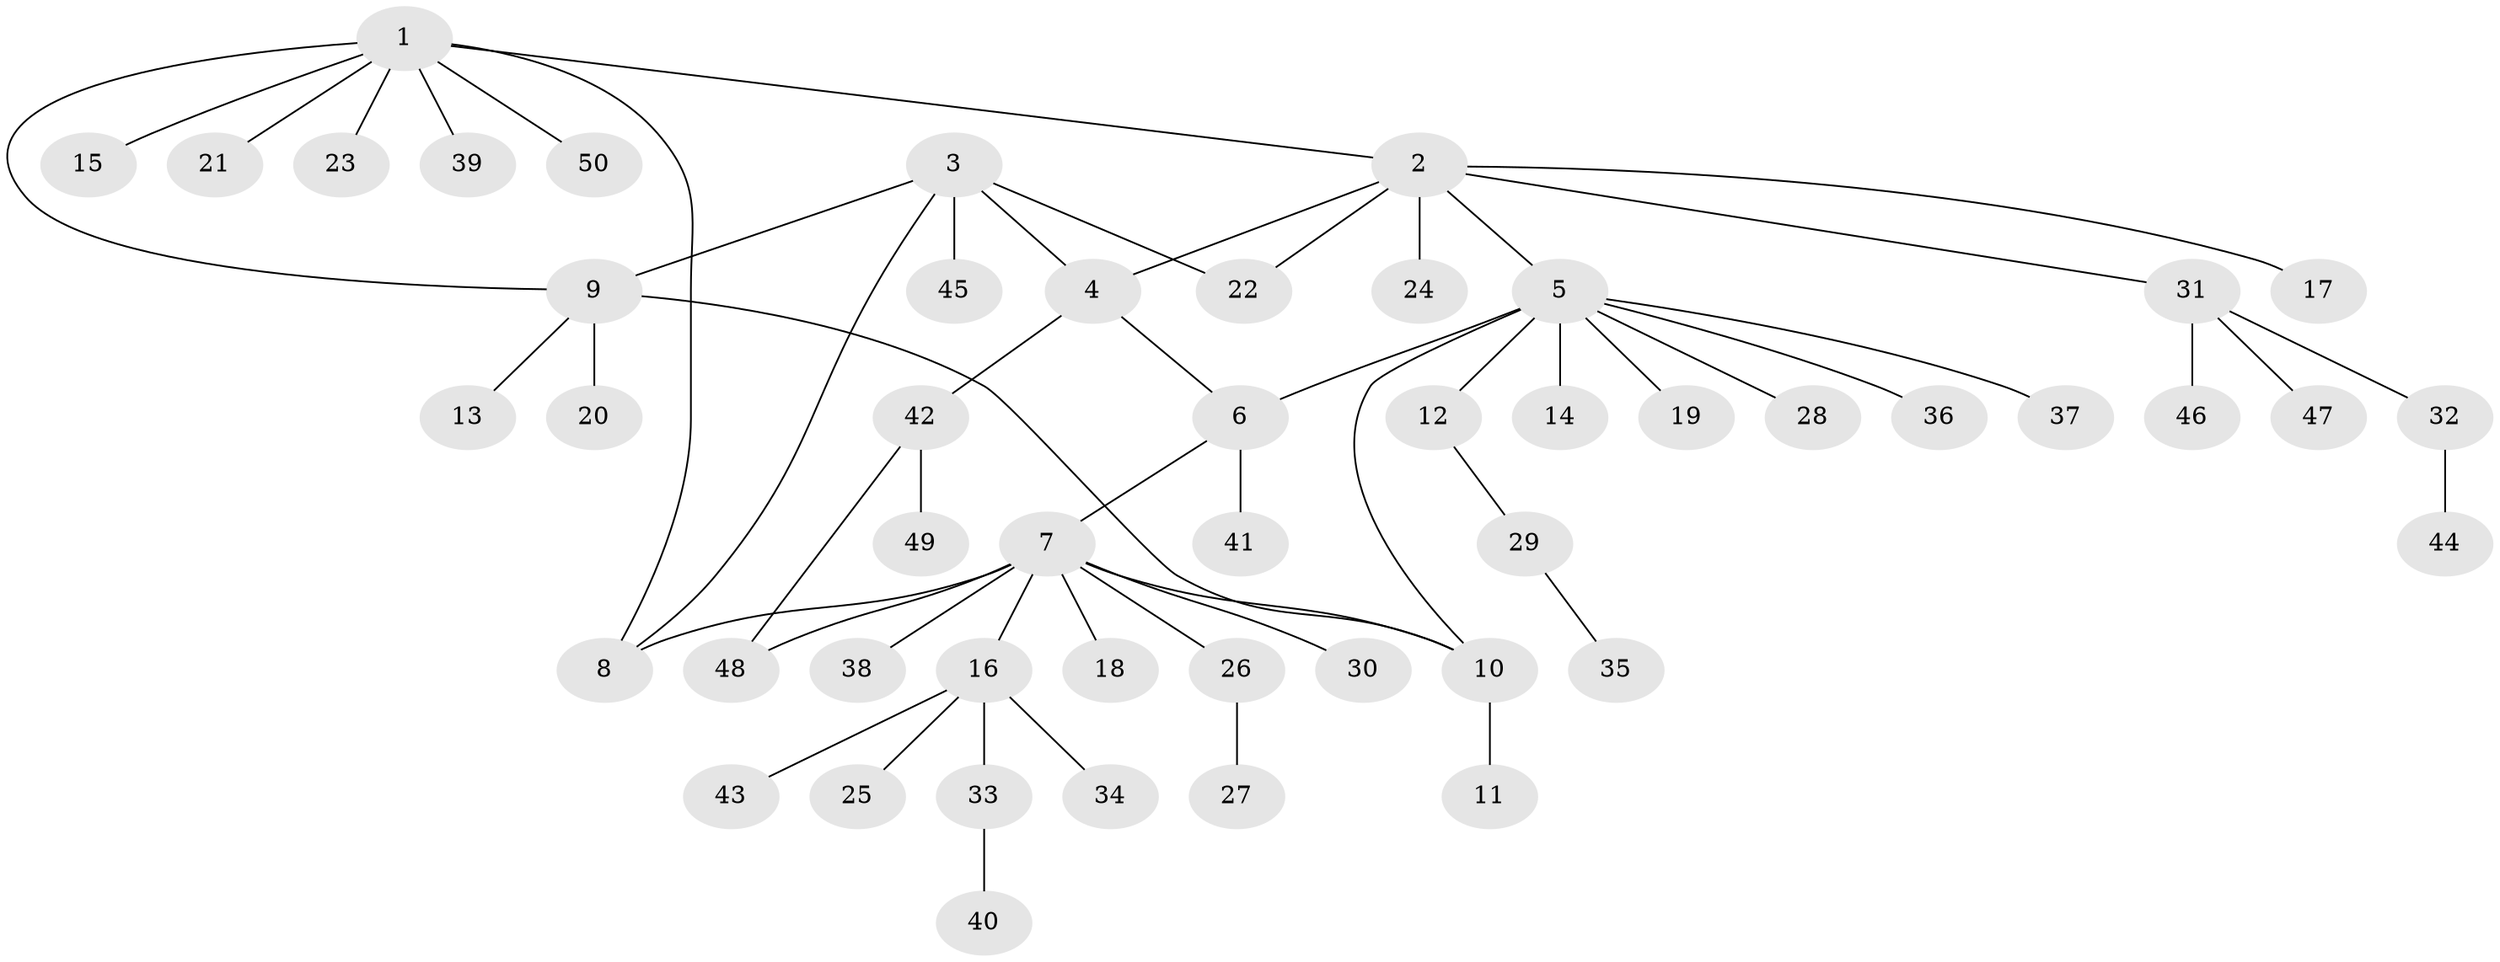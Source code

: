 // coarse degree distribution, {11: 0.02702702702702703, 7: 0.02702702702702703, 4: 0.02702702702702703, 5: 0.02702702702702703, 8: 0.02702702702702703, 3: 0.10810810810810811, 12: 0.02702702702702703, 2: 0.05405405405405406, 1: 0.6756756756756757}
// Generated by graph-tools (version 1.1) at 2025/42/03/06/25 10:42:15]
// undirected, 50 vertices, 57 edges
graph export_dot {
graph [start="1"]
  node [color=gray90,style=filled];
  1;
  2;
  3;
  4;
  5;
  6;
  7;
  8;
  9;
  10;
  11;
  12;
  13;
  14;
  15;
  16;
  17;
  18;
  19;
  20;
  21;
  22;
  23;
  24;
  25;
  26;
  27;
  28;
  29;
  30;
  31;
  32;
  33;
  34;
  35;
  36;
  37;
  38;
  39;
  40;
  41;
  42;
  43;
  44;
  45;
  46;
  47;
  48;
  49;
  50;
  1 -- 2;
  1 -- 8;
  1 -- 9;
  1 -- 15;
  1 -- 21;
  1 -- 23;
  1 -- 39;
  1 -- 50;
  2 -- 4;
  2 -- 5;
  2 -- 17;
  2 -- 22;
  2 -- 24;
  2 -- 31;
  3 -- 4;
  3 -- 8;
  3 -- 9;
  3 -- 22;
  3 -- 45;
  4 -- 6;
  4 -- 42;
  5 -- 6;
  5 -- 10;
  5 -- 12;
  5 -- 14;
  5 -- 19;
  5 -- 28;
  5 -- 36;
  5 -- 37;
  6 -- 7;
  6 -- 41;
  7 -- 8;
  7 -- 10;
  7 -- 16;
  7 -- 18;
  7 -- 26;
  7 -- 30;
  7 -- 38;
  7 -- 48;
  9 -- 10;
  9 -- 13;
  9 -- 20;
  10 -- 11;
  12 -- 29;
  16 -- 25;
  16 -- 33;
  16 -- 34;
  16 -- 43;
  26 -- 27;
  29 -- 35;
  31 -- 32;
  31 -- 46;
  31 -- 47;
  32 -- 44;
  33 -- 40;
  42 -- 48;
  42 -- 49;
}
